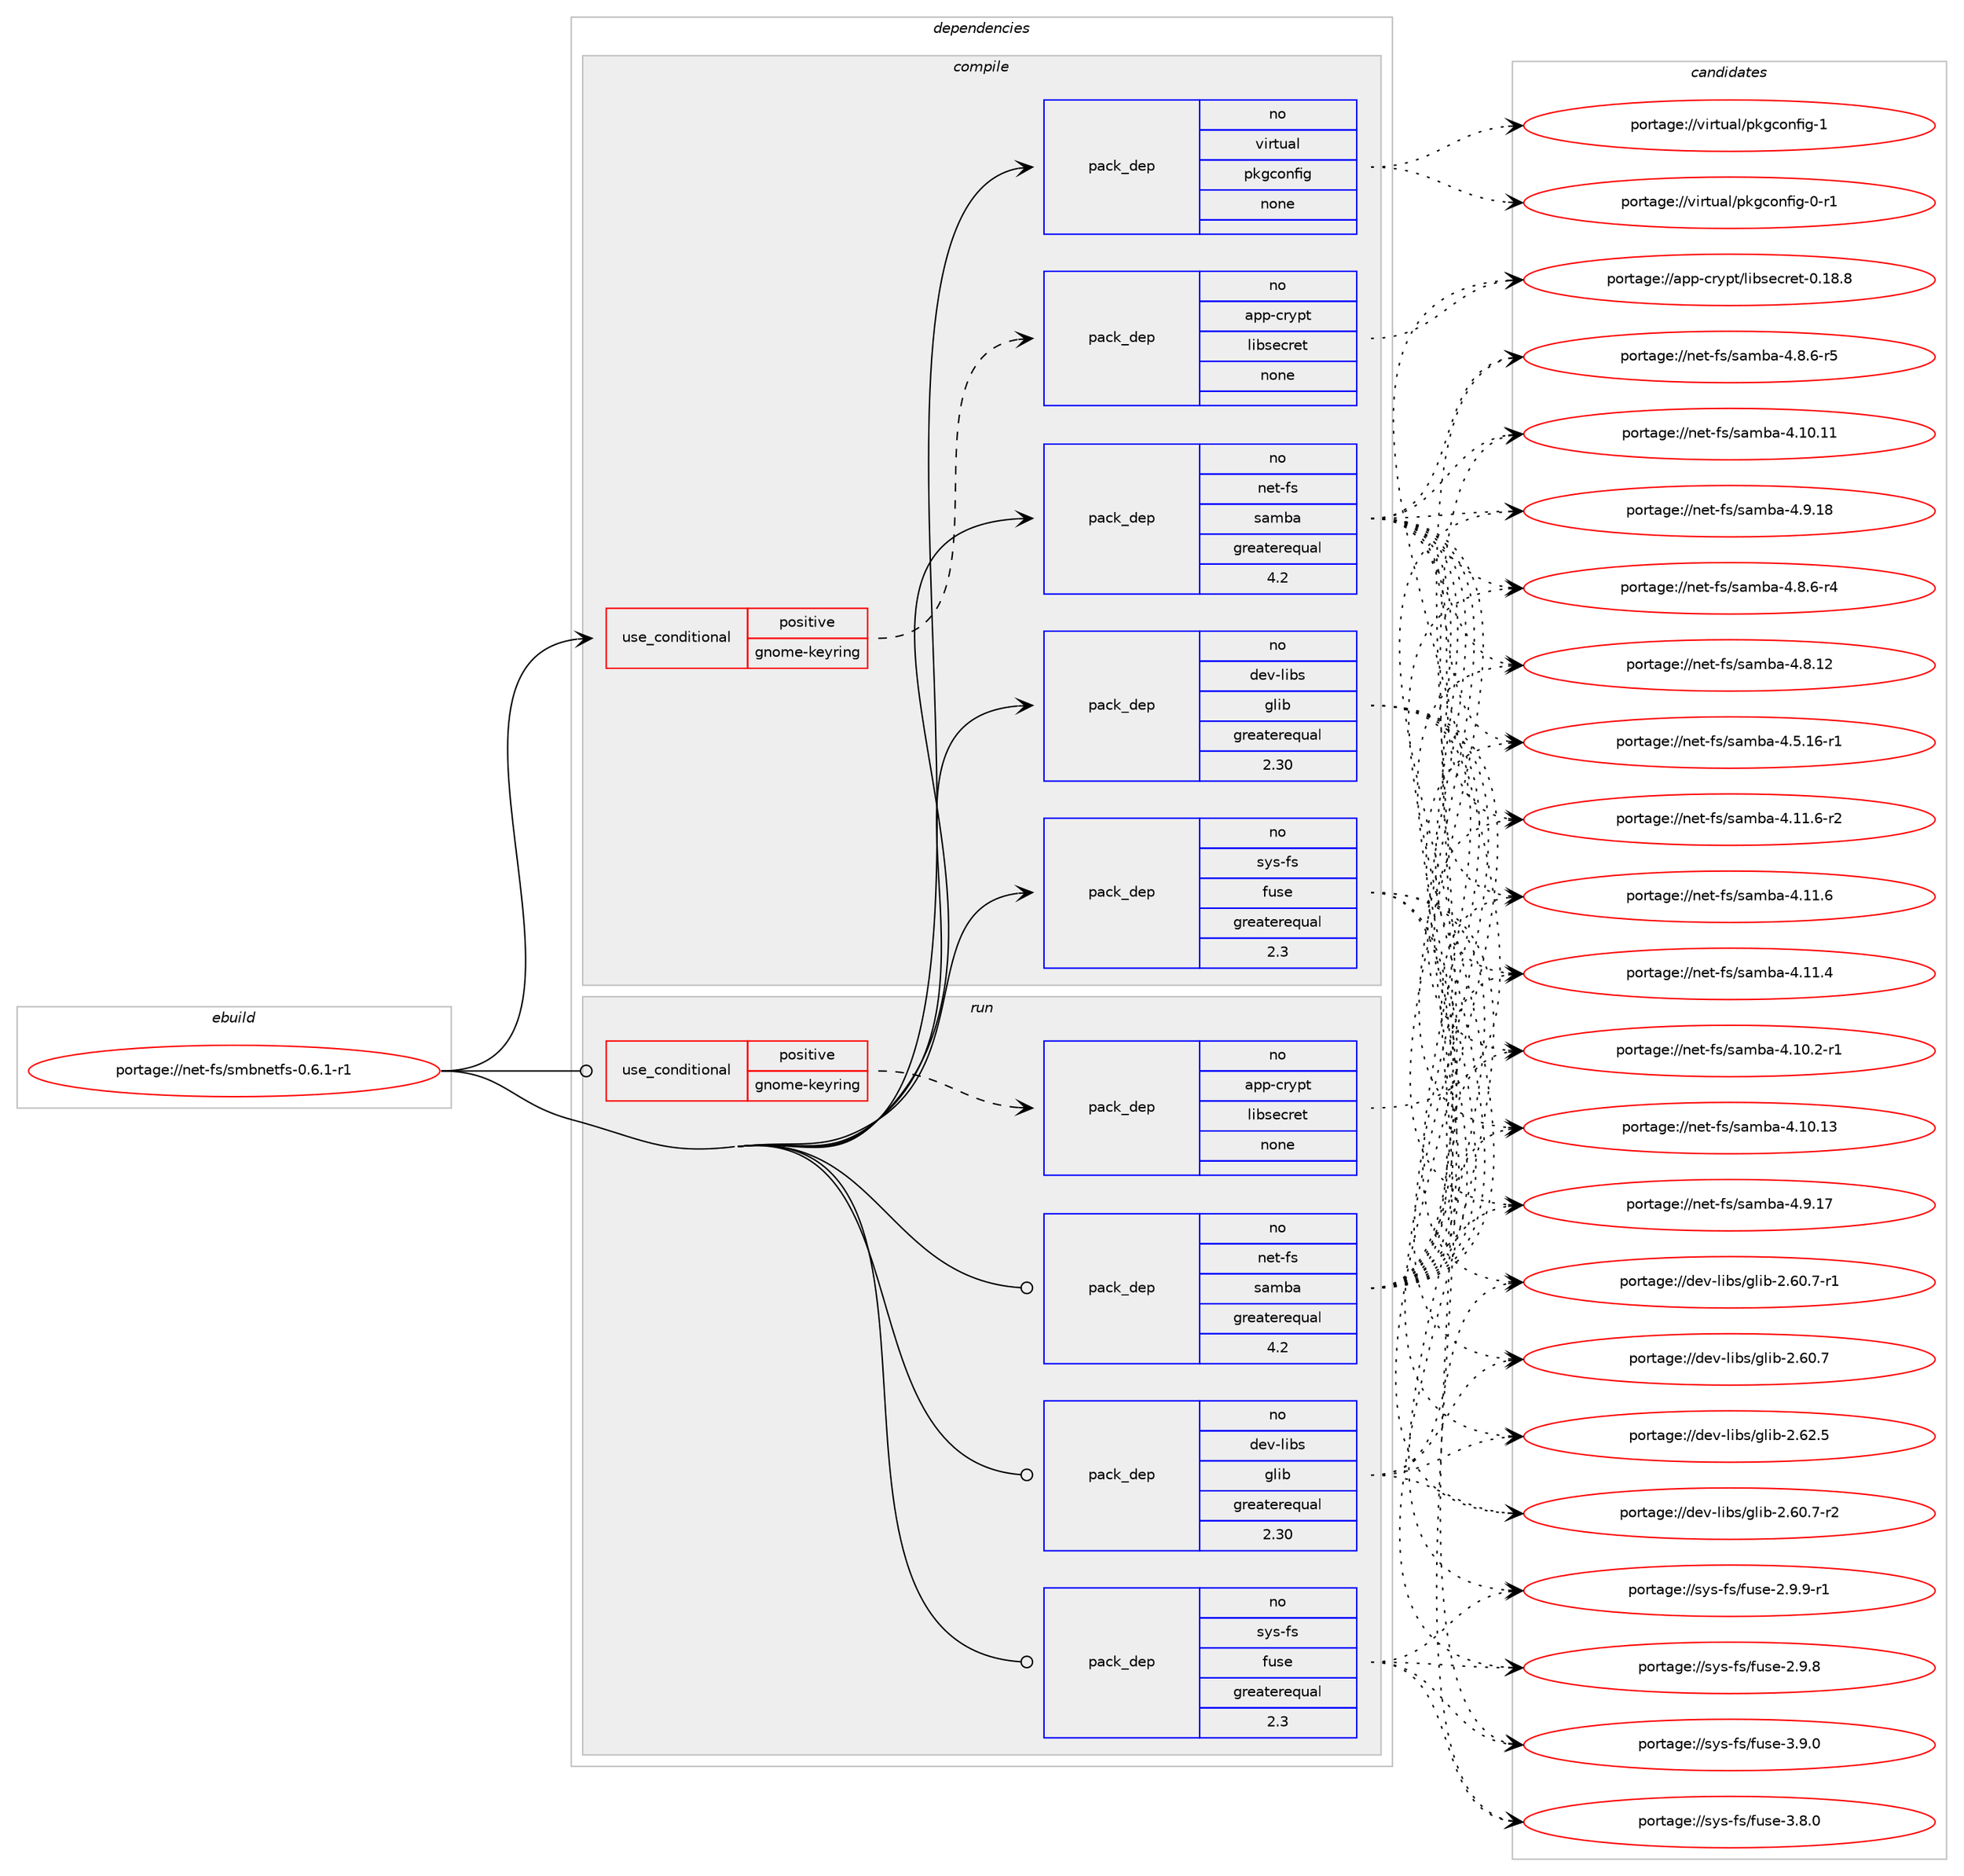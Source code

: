 digraph prolog {

# *************
# Graph options
# *************

newrank=true;
concentrate=true;
compound=true;
graph [rankdir=LR,fontname=Helvetica,fontsize=10,ranksep=1.5];#, ranksep=2.5, nodesep=0.2];
edge  [arrowhead=vee];
node  [fontname=Helvetica,fontsize=10];

# **********
# The ebuild
# **********

subgraph cluster_leftcol {
color=gray;
rank=same;
label=<<i>ebuild</i>>;
id [label="portage://net-fs/smbnetfs-0.6.1-r1", color=red, width=4, href="../net-fs/smbnetfs-0.6.1-r1.svg"];
}

# ****************
# The dependencies
# ****************

subgraph cluster_midcol {
color=gray;
label=<<i>dependencies</i>>;
subgraph cluster_compile {
fillcolor="#eeeeee";
style=filled;
label=<<i>compile</i>>;
subgraph cond21481 {
dependency95781 [label=<<TABLE BORDER="0" CELLBORDER="1" CELLSPACING="0" CELLPADDING="4"><TR><TD ROWSPAN="3" CELLPADDING="10">use_conditional</TD></TR><TR><TD>positive</TD></TR><TR><TD>gnome-keyring</TD></TR></TABLE>>, shape=none, color=red];
subgraph pack72529 {
dependency95782 [label=<<TABLE BORDER="0" CELLBORDER="1" CELLSPACING="0" CELLPADDING="4" WIDTH="220"><TR><TD ROWSPAN="6" CELLPADDING="30">pack_dep</TD></TR><TR><TD WIDTH="110">no</TD></TR><TR><TD>app-crypt</TD></TR><TR><TD>libsecret</TD></TR><TR><TD>none</TD></TR><TR><TD></TD></TR></TABLE>>, shape=none, color=blue];
}
dependency95781:e -> dependency95782:w [weight=20,style="dashed",arrowhead="vee"];
}
id:e -> dependency95781:w [weight=20,style="solid",arrowhead="vee"];
subgraph pack72530 {
dependency95783 [label=<<TABLE BORDER="0" CELLBORDER="1" CELLSPACING="0" CELLPADDING="4" WIDTH="220"><TR><TD ROWSPAN="6" CELLPADDING="30">pack_dep</TD></TR><TR><TD WIDTH="110">no</TD></TR><TR><TD>dev-libs</TD></TR><TR><TD>glib</TD></TR><TR><TD>greaterequal</TD></TR><TR><TD>2.30</TD></TR></TABLE>>, shape=none, color=blue];
}
id:e -> dependency95783:w [weight=20,style="solid",arrowhead="vee"];
subgraph pack72531 {
dependency95784 [label=<<TABLE BORDER="0" CELLBORDER="1" CELLSPACING="0" CELLPADDING="4" WIDTH="220"><TR><TD ROWSPAN="6" CELLPADDING="30">pack_dep</TD></TR><TR><TD WIDTH="110">no</TD></TR><TR><TD>net-fs</TD></TR><TR><TD>samba</TD></TR><TR><TD>greaterequal</TD></TR><TR><TD>4.2</TD></TR></TABLE>>, shape=none, color=blue];
}
id:e -> dependency95784:w [weight=20,style="solid",arrowhead="vee"];
subgraph pack72532 {
dependency95785 [label=<<TABLE BORDER="0" CELLBORDER="1" CELLSPACING="0" CELLPADDING="4" WIDTH="220"><TR><TD ROWSPAN="6" CELLPADDING="30">pack_dep</TD></TR><TR><TD WIDTH="110">no</TD></TR><TR><TD>sys-fs</TD></TR><TR><TD>fuse</TD></TR><TR><TD>greaterequal</TD></TR><TR><TD>2.3</TD></TR></TABLE>>, shape=none, color=blue];
}
id:e -> dependency95785:w [weight=20,style="solid",arrowhead="vee"];
subgraph pack72533 {
dependency95786 [label=<<TABLE BORDER="0" CELLBORDER="1" CELLSPACING="0" CELLPADDING="4" WIDTH="220"><TR><TD ROWSPAN="6" CELLPADDING="30">pack_dep</TD></TR><TR><TD WIDTH="110">no</TD></TR><TR><TD>virtual</TD></TR><TR><TD>pkgconfig</TD></TR><TR><TD>none</TD></TR><TR><TD></TD></TR></TABLE>>, shape=none, color=blue];
}
id:e -> dependency95786:w [weight=20,style="solid",arrowhead="vee"];
}
subgraph cluster_compileandrun {
fillcolor="#eeeeee";
style=filled;
label=<<i>compile and run</i>>;
}
subgraph cluster_run {
fillcolor="#eeeeee";
style=filled;
label=<<i>run</i>>;
subgraph cond21482 {
dependency95787 [label=<<TABLE BORDER="0" CELLBORDER="1" CELLSPACING="0" CELLPADDING="4"><TR><TD ROWSPAN="3" CELLPADDING="10">use_conditional</TD></TR><TR><TD>positive</TD></TR><TR><TD>gnome-keyring</TD></TR></TABLE>>, shape=none, color=red];
subgraph pack72534 {
dependency95788 [label=<<TABLE BORDER="0" CELLBORDER="1" CELLSPACING="0" CELLPADDING="4" WIDTH="220"><TR><TD ROWSPAN="6" CELLPADDING="30">pack_dep</TD></TR><TR><TD WIDTH="110">no</TD></TR><TR><TD>app-crypt</TD></TR><TR><TD>libsecret</TD></TR><TR><TD>none</TD></TR><TR><TD></TD></TR></TABLE>>, shape=none, color=blue];
}
dependency95787:e -> dependency95788:w [weight=20,style="dashed",arrowhead="vee"];
}
id:e -> dependency95787:w [weight=20,style="solid",arrowhead="odot"];
subgraph pack72535 {
dependency95789 [label=<<TABLE BORDER="0" CELLBORDER="1" CELLSPACING="0" CELLPADDING="4" WIDTH="220"><TR><TD ROWSPAN="6" CELLPADDING="30">pack_dep</TD></TR><TR><TD WIDTH="110">no</TD></TR><TR><TD>dev-libs</TD></TR><TR><TD>glib</TD></TR><TR><TD>greaterequal</TD></TR><TR><TD>2.30</TD></TR></TABLE>>, shape=none, color=blue];
}
id:e -> dependency95789:w [weight=20,style="solid",arrowhead="odot"];
subgraph pack72536 {
dependency95790 [label=<<TABLE BORDER="0" CELLBORDER="1" CELLSPACING="0" CELLPADDING="4" WIDTH="220"><TR><TD ROWSPAN="6" CELLPADDING="30">pack_dep</TD></TR><TR><TD WIDTH="110">no</TD></TR><TR><TD>net-fs</TD></TR><TR><TD>samba</TD></TR><TR><TD>greaterequal</TD></TR><TR><TD>4.2</TD></TR></TABLE>>, shape=none, color=blue];
}
id:e -> dependency95790:w [weight=20,style="solid",arrowhead="odot"];
subgraph pack72537 {
dependency95791 [label=<<TABLE BORDER="0" CELLBORDER="1" CELLSPACING="0" CELLPADDING="4" WIDTH="220"><TR><TD ROWSPAN="6" CELLPADDING="30">pack_dep</TD></TR><TR><TD WIDTH="110">no</TD></TR><TR><TD>sys-fs</TD></TR><TR><TD>fuse</TD></TR><TR><TD>greaterequal</TD></TR><TR><TD>2.3</TD></TR></TABLE>>, shape=none, color=blue];
}
id:e -> dependency95791:w [weight=20,style="solid",arrowhead="odot"];
}
}

# **************
# The candidates
# **************

subgraph cluster_choices {
rank=same;
color=gray;
label=<<i>candidates</i>>;

subgraph choice72529 {
color=black;
nodesep=1;
choice97112112459911412111211647108105981151019911410111645484649564656 [label="portage://app-crypt/libsecret-0.18.8", color=red, width=4,href="../app-crypt/libsecret-0.18.8.svg"];
dependency95782:e -> choice97112112459911412111211647108105981151019911410111645484649564656:w [style=dotted,weight="100"];
}
subgraph choice72530 {
color=black;
nodesep=1;
choice1001011184510810598115471031081059845504654504653 [label="portage://dev-libs/glib-2.62.5", color=red, width=4,href="../dev-libs/glib-2.62.5.svg"];
choice10010111845108105981154710310810598455046544846554511450 [label="portage://dev-libs/glib-2.60.7-r2", color=red, width=4,href="../dev-libs/glib-2.60.7-r2.svg"];
choice10010111845108105981154710310810598455046544846554511449 [label="portage://dev-libs/glib-2.60.7-r1", color=red, width=4,href="../dev-libs/glib-2.60.7-r1.svg"];
choice1001011184510810598115471031081059845504654484655 [label="portage://dev-libs/glib-2.60.7", color=red, width=4,href="../dev-libs/glib-2.60.7.svg"];
dependency95783:e -> choice1001011184510810598115471031081059845504654504653:w [style=dotted,weight="100"];
dependency95783:e -> choice10010111845108105981154710310810598455046544846554511450:w [style=dotted,weight="100"];
dependency95783:e -> choice10010111845108105981154710310810598455046544846554511449:w [style=dotted,weight="100"];
dependency95783:e -> choice1001011184510810598115471031081059845504654484655:w [style=dotted,weight="100"];
}
subgraph choice72531 {
color=black;
nodesep=1;
choice110101116451021154711597109989745524657464956 [label="portage://net-fs/samba-4.9.18", color=red, width=4,href="../net-fs/samba-4.9.18.svg"];
choice110101116451021154711597109989745524657464955 [label="portage://net-fs/samba-4.9.17", color=red, width=4,href="../net-fs/samba-4.9.17.svg"];
choice11010111645102115471159710998974552465646544511453 [label="portage://net-fs/samba-4.8.6-r5", color=red, width=4,href="../net-fs/samba-4.8.6-r5.svg"];
choice11010111645102115471159710998974552465646544511452 [label="portage://net-fs/samba-4.8.6-r4", color=red, width=4,href="../net-fs/samba-4.8.6-r4.svg"];
choice110101116451021154711597109989745524656464950 [label="portage://net-fs/samba-4.8.12", color=red, width=4,href="../net-fs/samba-4.8.12.svg"];
choice1101011164510211547115971099897455246534649544511449 [label="portage://net-fs/samba-4.5.16-r1", color=red, width=4,href="../net-fs/samba-4.5.16-r1.svg"];
choice1101011164510211547115971099897455246494946544511450 [label="portage://net-fs/samba-4.11.6-r2", color=red, width=4,href="../net-fs/samba-4.11.6-r2.svg"];
choice110101116451021154711597109989745524649494654 [label="portage://net-fs/samba-4.11.6", color=red, width=4,href="../net-fs/samba-4.11.6.svg"];
choice110101116451021154711597109989745524649494652 [label="portage://net-fs/samba-4.11.4", color=red, width=4,href="../net-fs/samba-4.11.4.svg"];
choice1101011164510211547115971099897455246494846504511449 [label="portage://net-fs/samba-4.10.2-r1", color=red, width=4,href="../net-fs/samba-4.10.2-r1.svg"];
choice11010111645102115471159710998974552464948464951 [label="portage://net-fs/samba-4.10.13", color=red, width=4,href="../net-fs/samba-4.10.13.svg"];
choice11010111645102115471159710998974552464948464949 [label="portage://net-fs/samba-4.10.11", color=red, width=4,href="../net-fs/samba-4.10.11.svg"];
dependency95784:e -> choice110101116451021154711597109989745524657464956:w [style=dotted,weight="100"];
dependency95784:e -> choice110101116451021154711597109989745524657464955:w [style=dotted,weight="100"];
dependency95784:e -> choice11010111645102115471159710998974552465646544511453:w [style=dotted,weight="100"];
dependency95784:e -> choice11010111645102115471159710998974552465646544511452:w [style=dotted,weight="100"];
dependency95784:e -> choice110101116451021154711597109989745524656464950:w [style=dotted,weight="100"];
dependency95784:e -> choice1101011164510211547115971099897455246534649544511449:w [style=dotted,weight="100"];
dependency95784:e -> choice1101011164510211547115971099897455246494946544511450:w [style=dotted,weight="100"];
dependency95784:e -> choice110101116451021154711597109989745524649494654:w [style=dotted,weight="100"];
dependency95784:e -> choice110101116451021154711597109989745524649494652:w [style=dotted,weight="100"];
dependency95784:e -> choice1101011164510211547115971099897455246494846504511449:w [style=dotted,weight="100"];
dependency95784:e -> choice11010111645102115471159710998974552464948464951:w [style=dotted,weight="100"];
dependency95784:e -> choice11010111645102115471159710998974552464948464949:w [style=dotted,weight="100"];
}
subgraph choice72532 {
color=black;
nodesep=1;
choice1151211154510211547102117115101455146574648 [label="portage://sys-fs/fuse-3.9.0", color=red, width=4,href="../sys-fs/fuse-3.9.0.svg"];
choice1151211154510211547102117115101455146564648 [label="portage://sys-fs/fuse-3.8.0", color=red, width=4,href="../sys-fs/fuse-3.8.0.svg"];
choice11512111545102115471021171151014550465746574511449 [label="portage://sys-fs/fuse-2.9.9-r1", color=red, width=4,href="../sys-fs/fuse-2.9.9-r1.svg"];
choice1151211154510211547102117115101455046574656 [label="portage://sys-fs/fuse-2.9.8", color=red, width=4,href="../sys-fs/fuse-2.9.8.svg"];
dependency95785:e -> choice1151211154510211547102117115101455146574648:w [style=dotted,weight="100"];
dependency95785:e -> choice1151211154510211547102117115101455146564648:w [style=dotted,weight="100"];
dependency95785:e -> choice11512111545102115471021171151014550465746574511449:w [style=dotted,weight="100"];
dependency95785:e -> choice1151211154510211547102117115101455046574656:w [style=dotted,weight="100"];
}
subgraph choice72533 {
color=black;
nodesep=1;
choice1181051141161179710847112107103991111101021051034549 [label="portage://virtual/pkgconfig-1", color=red, width=4,href="../virtual/pkgconfig-1.svg"];
choice11810511411611797108471121071039911111010210510345484511449 [label="portage://virtual/pkgconfig-0-r1", color=red, width=4,href="../virtual/pkgconfig-0-r1.svg"];
dependency95786:e -> choice1181051141161179710847112107103991111101021051034549:w [style=dotted,weight="100"];
dependency95786:e -> choice11810511411611797108471121071039911111010210510345484511449:w [style=dotted,weight="100"];
}
subgraph choice72534 {
color=black;
nodesep=1;
choice97112112459911412111211647108105981151019911410111645484649564656 [label="portage://app-crypt/libsecret-0.18.8", color=red, width=4,href="../app-crypt/libsecret-0.18.8.svg"];
dependency95788:e -> choice97112112459911412111211647108105981151019911410111645484649564656:w [style=dotted,weight="100"];
}
subgraph choice72535 {
color=black;
nodesep=1;
choice1001011184510810598115471031081059845504654504653 [label="portage://dev-libs/glib-2.62.5", color=red, width=4,href="../dev-libs/glib-2.62.5.svg"];
choice10010111845108105981154710310810598455046544846554511450 [label="portage://dev-libs/glib-2.60.7-r2", color=red, width=4,href="../dev-libs/glib-2.60.7-r2.svg"];
choice10010111845108105981154710310810598455046544846554511449 [label="portage://dev-libs/glib-2.60.7-r1", color=red, width=4,href="../dev-libs/glib-2.60.7-r1.svg"];
choice1001011184510810598115471031081059845504654484655 [label="portage://dev-libs/glib-2.60.7", color=red, width=4,href="../dev-libs/glib-2.60.7.svg"];
dependency95789:e -> choice1001011184510810598115471031081059845504654504653:w [style=dotted,weight="100"];
dependency95789:e -> choice10010111845108105981154710310810598455046544846554511450:w [style=dotted,weight="100"];
dependency95789:e -> choice10010111845108105981154710310810598455046544846554511449:w [style=dotted,weight="100"];
dependency95789:e -> choice1001011184510810598115471031081059845504654484655:w [style=dotted,weight="100"];
}
subgraph choice72536 {
color=black;
nodesep=1;
choice110101116451021154711597109989745524657464956 [label="portage://net-fs/samba-4.9.18", color=red, width=4,href="../net-fs/samba-4.9.18.svg"];
choice110101116451021154711597109989745524657464955 [label="portage://net-fs/samba-4.9.17", color=red, width=4,href="../net-fs/samba-4.9.17.svg"];
choice11010111645102115471159710998974552465646544511453 [label="portage://net-fs/samba-4.8.6-r5", color=red, width=4,href="../net-fs/samba-4.8.6-r5.svg"];
choice11010111645102115471159710998974552465646544511452 [label="portage://net-fs/samba-4.8.6-r4", color=red, width=4,href="../net-fs/samba-4.8.6-r4.svg"];
choice110101116451021154711597109989745524656464950 [label="portage://net-fs/samba-4.8.12", color=red, width=4,href="../net-fs/samba-4.8.12.svg"];
choice1101011164510211547115971099897455246534649544511449 [label="portage://net-fs/samba-4.5.16-r1", color=red, width=4,href="../net-fs/samba-4.5.16-r1.svg"];
choice1101011164510211547115971099897455246494946544511450 [label="portage://net-fs/samba-4.11.6-r2", color=red, width=4,href="../net-fs/samba-4.11.6-r2.svg"];
choice110101116451021154711597109989745524649494654 [label="portage://net-fs/samba-4.11.6", color=red, width=4,href="../net-fs/samba-4.11.6.svg"];
choice110101116451021154711597109989745524649494652 [label="portage://net-fs/samba-4.11.4", color=red, width=4,href="../net-fs/samba-4.11.4.svg"];
choice1101011164510211547115971099897455246494846504511449 [label="portage://net-fs/samba-4.10.2-r1", color=red, width=4,href="../net-fs/samba-4.10.2-r1.svg"];
choice11010111645102115471159710998974552464948464951 [label="portage://net-fs/samba-4.10.13", color=red, width=4,href="../net-fs/samba-4.10.13.svg"];
choice11010111645102115471159710998974552464948464949 [label="portage://net-fs/samba-4.10.11", color=red, width=4,href="../net-fs/samba-4.10.11.svg"];
dependency95790:e -> choice110101116451021154711597109989745524657464956:w [style=dotted,weight="100"];
dependency95790:e -> choice110101116451021154711597109989745524657464955:w [style=dotted,weight="100"];
dependency95790:e -> choice11010111645102115471159710998974552465646544511453:w [style=dotted,weight="100"];
dependency95790:e -> choice11010111645102115471159710998974552465646544511452:w [style=dotted,weight="100"];
dependency95790:e -> choice110101116451021154711597109989745524656464950:w [style=dotted,weight="100"];
dependency95790:e -> choice1101011164510211547115971099897455246534649544511449:w [style=dotted,weight="100"];
dependency95790:e -> choice1101011164510211547115971099897455246494946544511450:w [style=dotted,weight="100"];
dependency95790:e -> choice110101116451021154711597109989745524649494654:w [style=dotted,weight="100"];
dependency95790:e -> choice110101116451021154711597109989745524649494652:w [style=dotted,weight="100"];
dependency95790:e -> choice1101011164510211547115971099897455246494846504511449:w [style=dotted,weight="100"];
dependency95790:e -> choice11010111645102115471159710998974552464948464951:w [style=dotted,weight="100"];
dependency95790:e -> choice11010111645102115471159710998974552464948464949:w [style=dotted,weight="100"];
}
subgraph choice72537 {
color=black;
nodesep=1;
choice1151211154510211547102117115101455146574648 [label="portage://sys-fs/fuse-3.9.0", color=red, width=4,href="../sys-fs/fuse-3.9.0.svg"];
choice1151211154510211547102117115101455146564648 [label="portage://sys-fs/fuse-3.8.0", color=red, width=4,href="../sys-fs/fuse-3.8.0.svg"];
choice11512111545102115471021171151014550465746574511449 [label="portage://sys-fs/fuse-2.9.9-r1", color=red, width=4,href="../sys-fs/fuse-2.9.9-r1.svg"];
choice1151211154510211547102117115101455046574656 [label="portage://sys-fs/fuse-2.9.8", color=red, width=4,href="../sys-fs/fuse-2.9.8.svg"];
dependency95791:e -> choice1151211154510211547102117115101455146574648:w [style=dotted,weight="100"];
dependency95791:e -> choice1151211154510211547102117115101455146564648:w [style=dotted,weight="100"];
dependency95791:e -> choice11512111545102115471021171151014550465746574511449:w [style=dotted,weight="100"];
dependency95791:e -> choice1151211154510211547102117115101455046574656:w [style=dotted,weight="100"];
}
}

}

